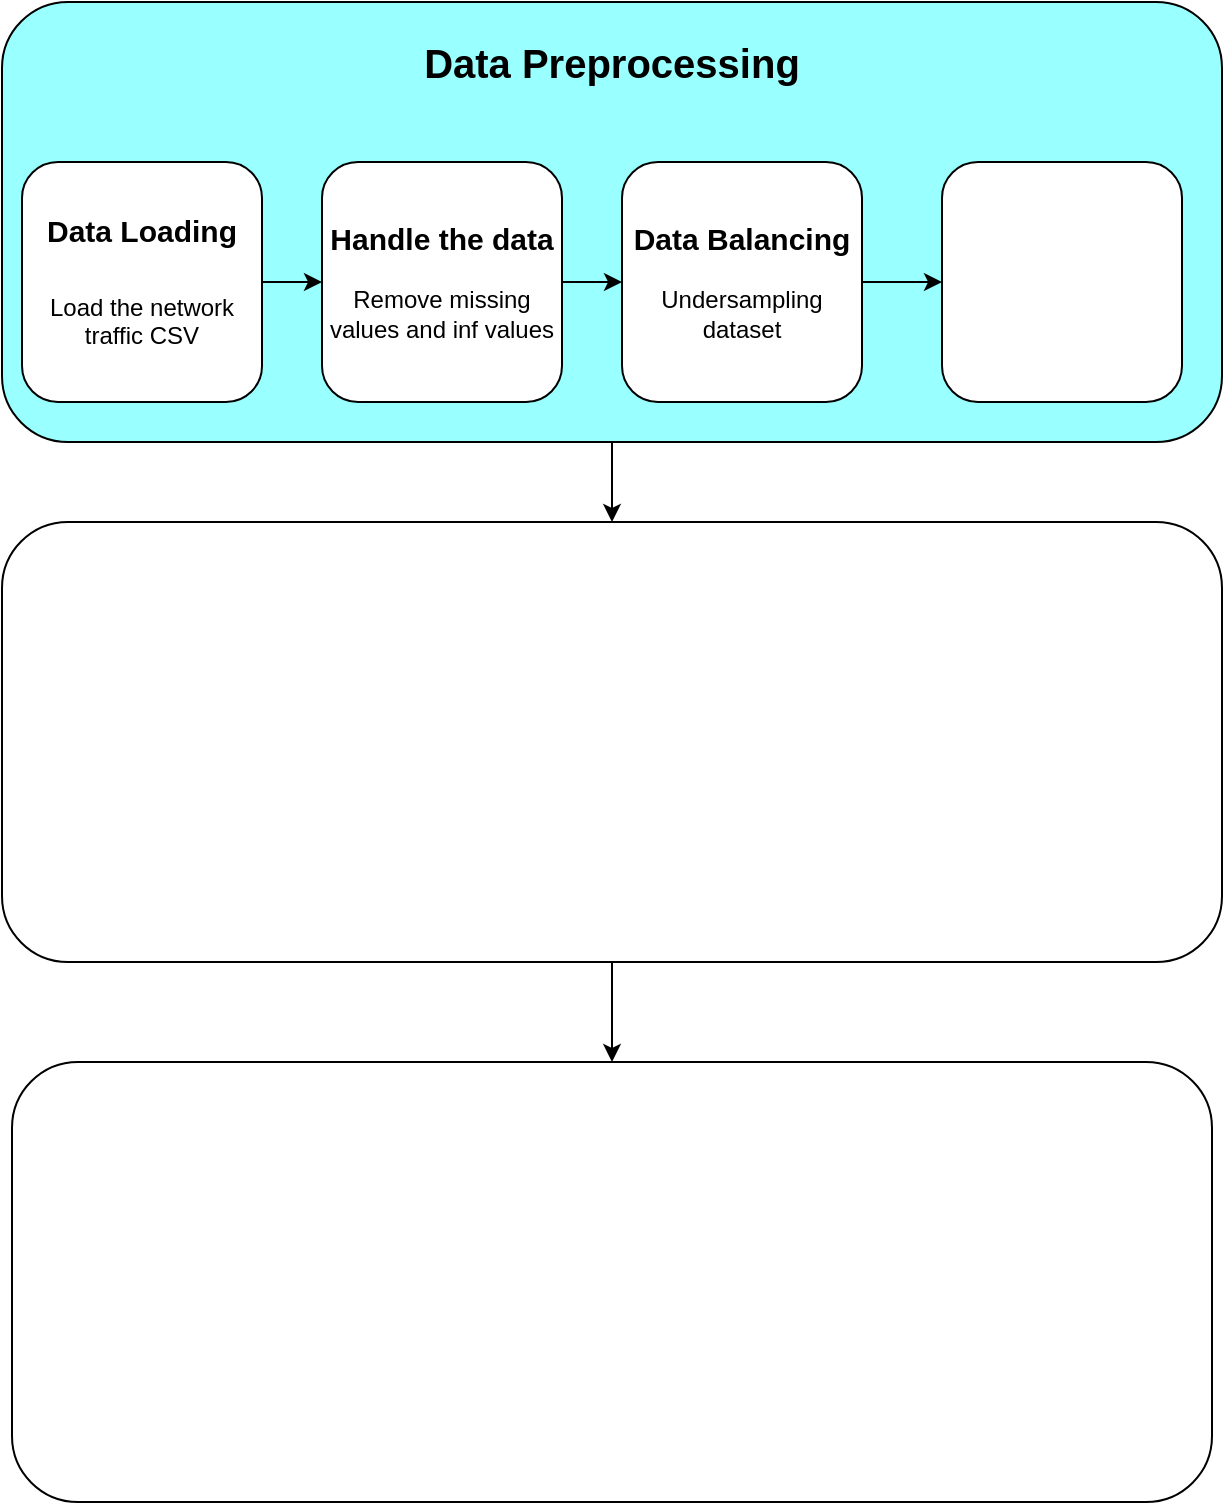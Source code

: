 <mxfile version="26.2.13">
  <diagram name="Page-1" id="IowLkyHsUFm7hj_iNHQr">
    <mxGraphModel dx="552" dy="790" grid="1" gridSize="10" guides="1" tooltips="1" connect="1" arrows="1" fold="1" page="1" pageScale="1" pageWidth="850" pageHeight="1100" math="0" shadow="0">
      <root>
        <mxCell id="0" />
        <mxCell id="1" parent="0" />
        <mxCell id="tHObwuz-neF_lD4l34wk-15" value="" style="edgeStyle=orthogonalEdgeStyle;rounded=0;orthogonalLoop=1;jettySize=auto;html=1;" edge="1" parent="1" source="tHObwuz-neF_lD4l34wk-1" target="tHObwuz-neF_lD4l34wk-2">
          <mxGeometry relative="1" as="geometry" />
        </mxCell>
        <mxCell id="tHObwuz-neF_lD4l34wk-1" value="" style="rounded=1;whiteSpace=wrap;html=1;fillColor=light-dark(#99FFFF,#99FFFF);" vertex="1" parent="1">
          <mxGeometry x="170" y="50" width="610" height="220" as="geometry" />
        </mxCell>
        <mxCell id="tHObwuz-neF_lD4l34wk-16" value="" style="edgeStyle=orthogonalEdgeStyle;rounded=0;orthogonalLoop=1;jettySize=auto;html=1;" edge="1" parent="1" source="tHObwuz-neF_lD4l34wk-2" target="tHObwuz-neF_lD4l34wk-3">
          <mxGeometry relative="1" as="geometry" />
        </mxCell>
        <mxCell id="tHObwuz-neF_lD4l34wk-2" value="" style="rounded=1;whiteSpace=wrap;html=1;" vertex="1" parent="1">
          <mxGeometry x="170" y="310" width="610" height="220" as="geometry" />
        </mxCell>
        <mxCell id="tHObwuz-neF_lD4l34wk-3" value="" style="rounded=1;whiteSpace=wrap;html=1;" vertex="1" parent="1">
          <mxGeometry x="175" y="580" width="600" height="220" as="geometry" />
        </mxCell>
        <mxCell id="tHObwuz-neF_lD4l34wk-4" value="&lt;font style=&quot;font-size: 20px;&quot;&gt;&lt;b&gt;Data Preprocessing&lt;/b&gt;&lt;/font&gt;" style="text;html=1;align=center;verticalAlign=middle;whiteSpace=wrap;rounded=0;" vertex="1" parent="1">
          <mxGeometry x="180" y="60" width="590" height="40" as="geometry" />
        </mxCell>
        <mxCell id="tHObwuz-neF_lD4l34wk-10" value="" style="edgeStyle=orthogonalEdgeStyle;rounded=0;orthogonalLoop=1;jettySize=auto;html=1;" edge="1" parent="1" source="tHObwuz-neF_lD4l34wk-5" target="tHObwuz-neF_lD4l34wk-7">
          <mxGeometry relative="1" as="geometry" />
        </mxCell>
        <mxCell id="tHObwuz-neF_lD4l34wk-5" value="&lt;font style=&quot;font-size: 15px;&quot;&gt;&lt;b style=&quot;&quot;&gt;Data Loading&lt;/b&gt;&lt;/font&gt;&lt;div&gt;&lt;span style=&quot;font-size: 18px;&quot;&gt;&lt;b&gt;&lt;br&gt;&lt;/b&gt;&lt;/span&gt;&lt;div&gt;Load the network traffic CSV&lt;/div&gt;&lt;/div&gt;" style="rounded=1;whiteSpace=wrap;html=1;" vertex="1" parent="1">
          <mxGeometry x="180" y="130" width="120" height="120" as="geometry" />
        </mxCell>
        <mxCell id="tHObwuz-neF_lD4l34wk-11" value="" style="edgeStyle=orthogonalEdgeStyle;rounded=0;orthogonalLoop=1;jettySize=auto;html=1;" edge="1" parent="1" source="tHObwuz-neF_lD4l34wk-7" target="tHObwuz-neF_lD4l34wk-8">
          <mxGeometry relative="1" as="geometry" />
        </mxCell>
        <mxCell id="tHObwuz-neF_lD4l34wk-7" value="&lt;font style=&quot;font-size: 15px;&quot;&gt;&lt;b&gt;Handle the data&lt;/b&gt;&lt;/font&gt;&lt;div&gt;&lt;br&gt;&lt;/div&gt;&lt;div&gt;Remove missing values and inf values&lt;/div&gt;" style="rounded=1;whiteSpace=wrap;html=1;" vertex="1" parent="1">
          <mxGeometry x="330" y="130" width="120" height="120" as="geometry" />
        </mxCell>
        <mxCell id="tHObwuz-neF_lD4l34wk-12" value="" style="edgeStyle=orthogonalEdgeStyle;rounded=0;orthogonalLoop=1;jettySize=auto;html=1;" edge="1" parent="1" source="tHObwuz-neF_lD4l34wk-8" target="tHObwuz-neF_lD4l34wk-9">
          <mxGeometry relative="1" as="geometry" />
        </mxCell>
        <mxCell id="tHObwuz-neF_lD4l34wk-8" value="&lt;font style=&quot;font-size: 15px;&quot;&gt;&lt;b&gt;Data Balancing&lt;/b&gt;&lt;/font&gt;&lt;div&gt;&lt;br&gt;&lt;/div&gt;&lt;div&gt;Undersampling dataset&lt;/div&gt;" style="rounded=1;whiteSpace=wrap;html=1;" vertex="1" parent="1">
          <mxGeometry x="480" y="130" width="120" height="120" as="geometry" />
        </mxCell>
        <mxCell id="tHObwuz-neF_lD4l34wk-9" value="" style="rounded=1;whiteSpace=wrap;html=1;" vertex="1" parent="1">
          <mxGeometry x="640" y="130" width="120" height="120" as="geometry" />
        </mxCell>
      </root>
    </mxGraphModel>
  </diagram>
</mxfile>

